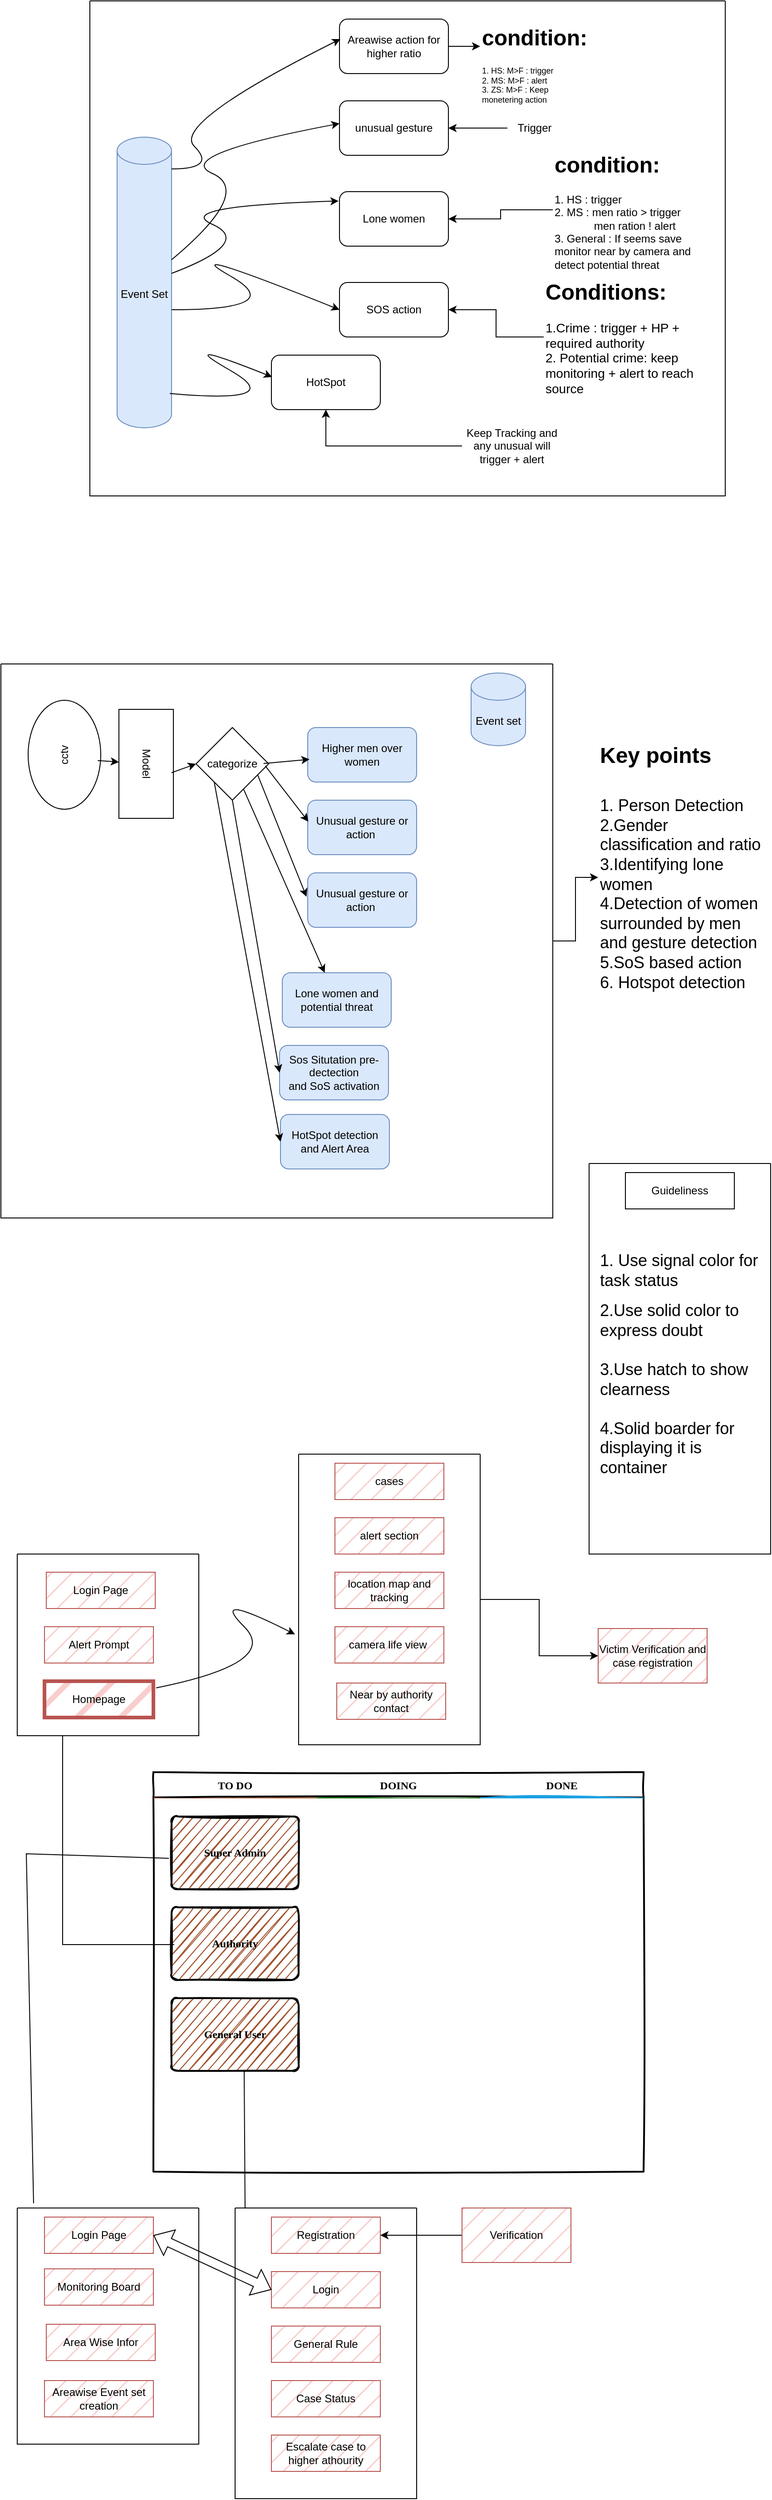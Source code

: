 <mxfile version="24.7.12">
  <diagram id="wFE0QG_FPsp0jaGvCLVb" name="Page-1">
    <mxGraphModel dx="1839" dy="2719" grid="1" gridSize="10" guides="1" tooltips="1" connect="1" arrows="1" fold="1" page="1" pageScale="1" pageWidth="850" pageHeight="1100" math="0" shadow="0">
      <root>
        <mxCell id="0" />
        <mxCell id="1" parent="0" />
        <mxCell id="_5mSTuPxr-ZiKRkBDSY7-1" value="" style="swimlane;fontStyle=2;childLayout=stackLayout;horizontal=1;startSize=28;horizontalStack=1;resizeParent=1;resizeParentMax=0;resizeLast=0;collapsible=0;marginBottom=0;swimlaneFillColor=none;fontFamily=Permanent Marker;fontSize=16;points=[];verticalAlign=top;stackBorder=0;resizable=1;strokeWidth=2;sketch=1;disableMultiStroke=1;" parent="1" vertex="1">
          <mxGeometry x="160" y="80" width="540" height="440" as="geometry" />
        </mxCell>
        <object label="TO DO" status="New" id="_5mSTuPxr-ZiKRkBDSY7-2">
          <mxCell style="swimlane;strokeWidth=2;fontFamily=Permanent Marker;html=0;startSize=1;verticalAlign=bottom;spacingBottom=5;points=[];childLayout=stackLayout;stackBorder=20;stackSpacing=20;resizeLast=0;resizeParent=1;horizontalStack=0;collapsible=0;sketch=1;strokeColor=none;fillStyle=solid;fillColor=#A0522D;" parent="_5mSTuPxr-ZiKRkBDSY7-1" vertex="1">
            <mxGeometry y="28" width="180" height="412" as="geometry" />
          </mxCell>
        </object>
        <object label="Super Admin" placeholders="1" id="_5mSTuPxr-ZiKRkBDSY7-3">
          <mxCell style="whiteSpace=wrap;html=1;strokeWidth=2;fillColor=swimlane;fontStyle=1;spacingTop=0;rounded=1;arcSize=9;points=[];sketch=1;fontFamily=Permanent Marker;hachureGap=8;fillWeight=1;" parent="_5mSTuPxr-ZiKRkBDSY7-2" vertex="1">
            <mxGeometry x="20" y="21" width="140" height="80" as="geometry" />
          </mxCell>
        </object>
        <object label="Authority" placeholders="1" id="_5mSTuPxr-ZiKRkBDSY7-4">
          <mxCell style="whiteSpace=wrap;html=1;strokeWidth=2;fillColor=swimlane;fontStyle=1;spacingTop=0;rounded=1;arcSize=9;points=[];sketch=1;fontFamily=Permanent Marker;hachureGap=8;fillWeight=1;" parent="_5mSTuPxr-ZiKRkBDSY7-2" vertex="1">
            <mxGeometry x="20" y="121" width="140" height="80" as="geometry" />
          </mxCell>
        </object>
        <object label="General User" placeholders="1" id="_5mSTuPxr-ZiKRkBDSY7-5">
          <mxCell style="whiteSpace=wrap;html=1;strokeWidth=2;fillColor=swimlane;fontStyle=1;spacingTop=0;rounded=1;arcSize=9;points=[];sketch=1;fontFamily=Permanent Marker;hachureGap=8;fillWeight=1;" parent="_5mSTuPxr-ZiKRkBDSY7-2" vertex="1">
            <mxGeometry x="20" y="221" width="140" height="80" as="geometry" />
          </mxCell>
        </object>
        <object label="DOING" status="In progress" id="_5mSTuPxr-ZiKRkBDSY7-6">
          <mxCell style="swimlane;strokeWidth=2;fontFamily=Permanent Marker;html=0;startSize=1;verticalAlign=bottom;spacingBottom=5;points=[];childLayout=stackLayout;stackBorder=20;stackSpacing=20;resizeLast=0;resizeParent=1;horizontalStack=0;collapsible=0;sketch=1;strokeColor=none;fillStyle=solid;fillColor=#006600;" parent="_5mSTuPxr-ZiKRkBDSY7-1" vertex="1">
            <mxGeometry x="180" y="28" width="180" height="412" as="geometry" />
          </mxCell>
        </object>
        <object label="DONE" status="Completed" id="_5mSTuPxr-ZiKRkBDSY7-9">
          <mxCell style="swimlane;strokeWidth=2;fontFamily=Permanent Marker;html=0;startSize=1;verticalAlign=bottom;spacingBottom=5;points=[];childLayout=stackLayout;stackBorder=20;stackSpacing=20;resizeLast=0;resizeParent=1;horizontalStack=0;collapsible=0;sketch=1;strokeColor=none;fillStyle=solid;fillColor=#1BA1E2;" parent="_5mSTuPxr-ZiKRkBDSY7-1" vertex="1">
            <mxGeometry x="360" y="28" width="180" height="412" as="geometry" />
          </mxCell>
        </object>
        <mxCell id="t_jM3R8Za8AP0MUguovo-4" value="" style="swimlane;startSize=0;" parent="1" vertex="1">
          <mxGeometry x="10" y="560" width="200" height="260" as="geometry" />
        </mxCell>
        <mxCell id="t_jM3R8Za8AP0MUguovo-10" value="Login Page" style="rounded=0;whiteSpace=wrap;html=1;fillColor=#f8cecc;strokeColor=#b85450;fillStyle=hatch;" parent="t_jM3R8Za8AP0MUguovo-4" vertex="1">
          <mxGeometry x="30" y="10" width="120" height="40" as="geometry" />
        </mxCell>
        <mxCell id="tbohzhNWlsHR5SCuvqCZ-58" value="Areawise Event set creation" style="rounded=0;whiteSpace=wrap;html=1;fillColor=#f8cecc;strokeColor=#b85450;fillStyle=hatch;" vertex="1" parent="t_jM3R8Za8AP0MUguovo-4">
          <mxGeometry x="30" y="190" width="120" height="40" as="geometry" />
        </mxCell>
        <mxCell id="t_jM3R8Za8AP0MUguovo-5" value="" style="swimlane;startSize=0;" parent="1" vertex="1">
          <mxGeometry x="10" y="-160" width="200" height="200" as="geometry" />
        </mxCell>
        <mxCell id="t_jM3R8Za8AP0MUguovo-18" value="Login Page" style="rounded=0;whiteSpace=wrap;html=1;fillColor=#f8cecc;strokeColor=#b85450;fillStyle=hatch;" parent="t_jM3R8Za8AP0MUguovo-5" vertex="1">
          <mxGeometry x="32" y="20" width="120" height="40" as="geometry" />
        </mxCell>
        <mxCell id="t_jM3R8Za8AP0MUguovo-19" value="Alert Prompt" style="rounded=0;whiteSpace=wrap;html=1;fillColor=#f8cecc;strokeColor=#b85450;fillStyle=hatch;" parent="t_jM3R8Za8AP0MUguovo-5" vertex="1">
          <mxGeometry x="30" y="80" width="120" height="40" as="geometry" />
        </mxCell>
        <mxCell id="t_jM3R8Za8AP0MUguovo-20" value="Homepage" style="rounded=0;whiteSpace=wrap;html=1;fillColor=#f8cecc;strokeColor=#b85450;fillStyle=hatch;perimeterSpacing=3;strokeWidth=4;" parent="t_jM3R8Za8AP0MUguovo-5" vertex="1">
          <mxGeometry x="30" y="140" width="120" height="40" as="geometry" />
        </mxCell>
        <mxCell id="t_jM3R8Za8AP0MUguovo-6" value="" style="swimlane;startSize=0;" parent="1" vertex="1">
          <mxGeometry x="250" y="560" width="200" height="320" as="geometry" />
        </mxCell>
        <mxCell id="t_jM3R8Za8AP0MUguovo-13" value="Login" style="rounded=0;whiteSpace=wrap;html=1;fillColor=#f8cecc;strokeColor=#b85450;fillStyle=hatch;" parent="t_jM3R8Za8AP0MUguovo-6" vertex="1">
          <mxGeometry x="40" y="70" width="120" height="40" as="geometry" />
        </mxCell>
        <mxCell id="t_jM3R8Za8AP0MUguovo-14" value="Registration" style="rounded=0;whiteSpace=wrap;html=1;fillColor=#f8cecc;strokeColor=#b85450;fillStyle=hatch;" parent="t_jM3R8Za8AP0MUguovo-6" vertex="1">
          <mxGeometry x="40" y="10" width="120" height="40" as="geometry" />
        </mxCell>
        <mxCell id="t_jM3R8Za8AP0MUguovo-15" value="General Rule" style="rounded=0;whiteSpace=wrap;html=1;fillColor=#f8cecc;strokeColor=#b85450;fillStyle=hatch;" parent="t_jM3R8Za8AP0MUguovo-6" vertex="1">
          <mxGeometry x="40" y="130" width="120" height="40" as="geometry" />
        </mxCell>
        <mxCell id="t_jM3R8Za8AP0MUguovo-16" value="Case Status" style="rounded=0;whiteSpace=wrap;html=1;fillColor=#f8cecc;strokeColor=#b85450;fillStyle=hatch;" parent="t_jM3R8Za8AP0MUguovo-6" vertex="1">
          <mxGeometry x="40" y="190" width="120" height="40" as="geometry" />
        </mxCell>
        <mxCell id="t_jM3R8Za8AP0MUguovo-17" value="Escalate case to higher athourity" style="rounded=0;whiteSpace=wrap;html=1;fillColor=#f8cecc;strokeColor=#b85450;fillStyle=hatch;" parent="t_jM3R8Za8AP0MUguovo-6" vertex="1">
          <mxGeometry x="40" y="250" width="120" height="40" as="geometry" />
        </mxCell>
        <mxCell id="t_jM3R8Za8AP0MUguovo-7" value="" style="endArrow=none;html=1;rounded=0;entryX=-0.021;entryY=0.575;entryDx=0;entryDy=0;entryPerimeter=0;exitX=0.09;exitY=-0.02;exitDx=0;exitDy=0;exitPerimeter=0;" parent="1" source="t_jM3R8Za8AP0MUguovo-4" target="_5mSTuPxr-ZiKRkBDSY7-3" edge="1">
          <mxGeometry width="50" height="50" relative="1" as="geometry">
            <mxPoint x="400" y="470" as="sourcePoint" />
            <mxPoint x="450" y="420" as="targetPoint" />
            <Array as="points">
              <mxPoint x="20" y="170" />
            </Array>
          </mxGeometry>
        </mxCell>
        <mxCell id="t_jM3R8Za8AP0MUguovo-8" value="" style="endArrow=none;html=1;rounded=0;entryX=0.021;entryY=0.513;entryDx=0;entryDy=0;entryPerimeter=0;exitX=0.25;exitY=1;exitDx=0;exitDy=0;" parent="1" source="t_jM3R8Za8AP0MUguovo-5" target="_5mSTuPxr-ZiKRkBDSY7-4" edge="1">
          <mxGeometry width="50" height="50" relative="1" as="geometry">
            <mxPoint x="128" y="566" as="sourcePoint" />
            <mxPoint x="187" y="185" as="targetPoint" />
            <Array as="points">
              <mxPoint x="60" y="270" />
            </Array>
          </mxGeometry>
        </mxCell>
        <mxCell id="t_jM3R8Za8AP0MUguovo-9" value="" style="endArrow=none;html=1;rounded=0;entryX=0.579;entryY=1.013;entryDx=0;entryDy=0;entryPerimeter=0;exitX=0.055;exitY=0;exitDx=0;exitDy=0;exitPerimeter=0;" parent="1" source="t_jM3R8Za8AP0MUguovo-6" target="_5mSTuPxr-ZiKRkBDSY7-5" edge="1">
          <mxGeometry width="50" height="50" relative="1" as="geometry">
            <mxPoint x="382" y="569" as="sourcePoint" />
            <mxPoint x="189" y="271" as="targetPoint" />
            <Array as="points">
              <mxPoint x="260" y="410" />
            </Array>
          </mxGeometry>
        </mxCell>
        <mxCell id="t_jM3R8Za8AP0MUguovo-11" value="Monitoring Board" style="rounded=0;whiteSpace=wrap;html=1;fillColor=#f8cecc;strokeColor=#b85450;fillStyle=hatch;" parent="1" vertex="1">
          <mxGeometry x="40" y="627" width="120" height="40" as="geometry" />
        </mxCell>
        <mxCell id="t_jM3R8Za8AP0MUguovo-12" value="Area Wise Infor" style="rounded=0;whiteSpace=wrap;html=1;fillColor=#f8cecc;strokeColor=#b85450;fillStyle=hatch;" parent="1" vertex="1">
          <mxGeometry x="42" y="688" width="120" height="40" as="geometry" />
        </mxCell>
        <mxCell id="tbohzhNWlsHR5SCuvqCZ-55" style="edgeStyle=orthogonalEdgeStyle;rounded=0;orthogonalLoop=1;jettySize=auto;html=1;" edge="1" parent="1" source="t_jM3R8Za8AP0MUguovo-22" target="tbohzhNWlsHR5SCuvqCZ-54">
          <mxGeometry relative="1" as="geometry" />
        </mxCell>
        <mxCell id="t_jM3R8Za8AP0MUguovo-22" value="" style="swimlane;startSize=0;" parent="1" vertex="1">
          <mxGeometry x="320" y="-270" width="200" height="320" as="geometry" />
        </mxCell>
        <mxCell id="t_jM3R8Za8AP0MUguovo-24" value="cases" style="rounded=0;whiteSpace=wrap;html=1;fillColor=#f8cecc;strokeColor=#b85450;fillStyle=hatch;" parent="t_jM3R8Za8AP0MUguovo-22" vertex="1">
          <mxGeometry x="40" y="10" width="120" height="40" as="geometry" />
        </mxCell>
        <mxCell id="t_jM3R8Za8AP0MUguovo-25" value="alert section" style="rounded=0;whiteSpace=wrap;html=1;fillStyle=hatch;fillColor=#f8cecc;strokeColor=#b85450;" parent="t_jM3R8Za8AP0MUguovo-22" vertex="1">
          <mxGeometry x="40" y="70" width="120" height="40" as="geometry" />
        </mxCell>
        <mxCell id="t_jM3R8Za8AP0MUguovo-26" value="location map and tracking" style="rounded=0;whiteSpace=wrap;html=1;fillStyle=hatch;fillColor=#f8cecc;strokeColor=#b85450;" parent="t_jM3R8Za8AP0MUguovo-22" vertex="1">
          <mxGeometry x="40" y="130" width="120" height="40" as="geometry" />
        </mxCell>
        <mxCell id="t_jM3R8Za8AP0MUguovo-27" value="camera life view&amp;nbsp;" style="rounded=0;whiteSpace=wrap;html=1;fillStyle=hatch;fillColor=#f8cecc;strokeColor=#b85450;" parent="t_jM3R8Za8AP0MUguovo-22" vertex="1">
          <mxGeometry x="40" y="190" width="120" height="40" as="geometry" />
        </mxCell>
        <mxCell id="t_jM3R8Za8AP0MUguovo-23" value="" style="curved=1;endArrow=classic;html=1;rounded=0;entryX=-0.02;entryY=0.62;entryDx=0;entryDy=0;entryPerimeter=0;" parent="1" source="t_jM3R8Za8AP0MUguovo-20" target="t_jM3R8Za8AP0MUguovo-22" edge="1">
          <mxGeometry width="50" height="50" relative="1" as="geometry">
            <mxPoint x="240" y="-10" as="sourcePoint" />
            <mxPoint x="290" y="-60" as="targetPoint" />
            <Array as="points">
              <mxPoint x="300" y="-40" />
              <mxPoint x="220" y="-120" />
            </Array>
          </mxGeometry>
        </mxCell>
        <mxCell id="t_jM3R8Za8AP0MUguovo-28" value="" style="shape=flexArrow;endArrow=classic;startArrow=classic;html=1;rounded=0;entryX=0;entryY=0.5;entryDx=0;entryDy=0;exitX=1;exitY=0.5;exitDx=0;exitDy=0;" parent="1" source="t_jM3R8Za8AP0MUguovo-10" target="t_jM3R8Za8AP0MUguovo-13" edge="1">
          <mxGeometry width="100" height="100" relative="1" as="geometry">
            <mxPoint x="160" y="600" as="sourcePoint" />
            <mxPoint x="260" y="500" as="targetPoint" />
          </mxGeometry>
        </mxCell>
        <mxCell id="t_jM3R8Za8AP0MUguovo-30" value="Near by authority contact" style="rounded=0;whiteSpace=wrap;html=1;fillStyle=hatch;fillColor=#f8cecc;strokeColor=#b85450;" parent="1" vertex="1">
          <mxGeometry x="362" y="-18" width="120" height="40" as="geometry" />
        </mxCell>
        <mxCell id="iw9ZNSlXw42vm3VlqmmY-1" value="" style="swimlane;startSize=0;" parent="1" vertex="1">
          <mxGeometry x="640" y="-590" width="200" height="430" as="geometry" />
        </mxCell>
        <mxCell id="iw9ZNSlXw42vm3VlqmmY-2" value="Guideliness" style="whiteSpace=wrap;html=1;" parent="iw9ZNSlXw42vm3VlqmmY-1" vertex="1">
          <mxGeometry x="40" y="10" width="120" height="40" as="geometry" />
        </mxCell>
        <mxCell id="iw9ZNSlXw42vm3VlqmmY-3" value="&lt;h1 style=&quot;margin-top: 0px; font-size: 18px;&quot;&gt;&lt;font style=&quot;font-size: 18px; font-weight: normal;&quot;&gt;1. Use signal color for task status&lt;/font&gt;&lt;/h1&gt;&lt;div style=&quot;font-size: 18px;&quot;&gt;&lt;font style=&quot;font-size: 18px;&quot;&gt;2.Use solid color to express doubt&lt;/font&gt;&lt;/div&gt;&lt;div style=&quot;font-size: 18px;&quot;&gt;&lt;font style=&quot;font-size: 18px;&quot;&gt;&lt;br&gt;&lt;/font&gt;&lt;/div&gt;&lt;div style=&quot;font-size: 18px;&quot;&gt;&lt;font style=&quot;font-size: 18px;&quot;&gt;3.Use hatch to show&lt;/font&gt;&lt;/div&gt;&lt;div style=&quot;font-size: 18px;&quot;&gt;clearness&lt;/div&gt;&lt;div style=&quot;font-size: 18px;&quot;&gt;&lt;br&gt;&lt;/div&gt;&lt;div style=&quot;font-size: 18px;&quot;&gt;4.Solid boarder for displaying it is container&lt;/div&gt;" style="text;html=1;whiteSpace=wrap;overflow=hidden;rounded=0;" parent="iw9ZNSlXw42vm3VlqmmY-1" vertex="1">
          <mxGeometry x="10" y="90" width="180" height="320" as="geometry" />
        </mxCell>
        <mxCell id="tbohzhNWlsHR5SCuvqCZ-23" value="" style="edgeStyle=orthogonalEdgeStyle;rounded=0;orthogonalLoop=1;jettySize=auto;html=1;" edge="1" parent="1" source="tbohzhNWlsHR5SCuvqCZ-1" target="tbohzhNWlsHR5SCuvqCZ-14">
          <mxGeometry relative="1" as="geometry" />
        </mxCell>
        <mxCell id="tbohzhNWlsHR5SCuvqCZ-1" value="" style="swimlane;startSize=0;" vertex="1" parent="1">
          <mxGeometry x="-8" y="-1140" width="608" height="610" as="geometry" />
        </mxCell>
        <mxCell id="tbohzhNWlsHR5SCuvqCZ-2" value="cctv" style="ellipse;whiteSpace=wrap;html=1;rotation=-90;" vertex="1" parent="tbohzhNWlsHR5SCuvqCZ-1">
          <mxGeometry x="10" y="60" width="120" height="80" as="geometry" />
        </mxCell>
        <mxCell id="tbohzhNWlsHR5SCuvqCZ-4" value="Model" style="rounded=0;whiteSpace=wrap;html=1;rotation=90;" vertex="1" parent="tbohzhNWlsHR5SCuvqCZ-1">
          <mxGeometry x="100" y="80" width="120" height="60" as="geometry" />
        </mxCell>
        <mxCell id="tbohzhNWlsHR5SCuvqCZ-5" value="" style="endArrow=classic;html=1;rounded=0;exitX=0.447;exitY=0.958;exitDx=0;exitDy=0;exitPerimeter=0;" edge="1" parent="tbohzhNWlsHR5SCuvqCZ-1" source="tbohzhNWlsHR5SCuvqCZ-2" target="tbohzhNWlsHR5SCuvqCZ-4">
          <mxGeometry width="50" height="50" relative="1" as="geometry">
            <mxPoint x="107" y="106" as="sourcePoint" />
            <mxPoint x="280" y="180" as="targetPoint" />
          </mxGeometry>
        </mxCell>
        <mxCell id="tbohzhNWlsHR5SCuvqCZ-6" value="categorize" style="rhombus;whiteSpace=wrap;html=1;" vertex="1" parent="tbohzhNWlsHR5SCuvqCZ-1">
          <mxGeometry x="215" y="70" width="80" height="80" as="geometry" />
        </mxCell>
        <mxCell id="tbohzhNWlsHR5SCuvqCZ-7" value="" style="endArrow=classic;html=1;rounded=0;entryX=0;entryY=0.5;entryDx=0;entryDy=0;exitX=0.581;exitY=0.033;exitDx=0;exitDy=0;exitPerimeter=0;" edge="1" parent="tbohzhNWlsHR5SCuvqCZ-1" source="tbohzhNWlsHR5SCuvqCZ-4" target="tbohzhNWlsHR5SCuvqCZ-6">
          <mxGeometry width="50" height="50" relative="1" as="geometry">
            <mxPoint x="230" y="230" as="sourcePoint" />
            <mxPoint x="280" y="180" as="targetPoint" />
          </mxGeometry>
        </mxCell>
        <mxCell id="tbohzhNWlsHR5SCuvqCZ-8" value="Higher men over women" style="rounded=1;whiteSpace=wrap;html=1;fillColor=#dae8fc;strokeColor=#6c8ebf;" vertex="1" parent="tbohzhNWlsHR5SCuvqCZ-1">
          <mxGeometry x="338" y="70" width="120" height="60" as="geometry" />
        </mxCell>
        <mxCell id="tbohzhNWlsHR5SCuvqCZ-9" value="Lone women and potential threat" style="rounded=1;whiteSpace=wrap;html=1;fillColor=#dae8fc;strokeColor=#6c8ebf;" vertex="1" parent="tbohzhNWlsHR5SCuvqCZ-1">
          <mxGeometry x="310" y="340" width="120" height="60" as="geometry" />
        </mxCell>
        <mxCell id="tbohzhNWlsHR5SCuvqCZ-10" value="Unusual gesture or action&amp;nbsp;" style="rounded=1;whiteSpace=wrap;html=1;fillColor=#dae8fc;strokeColor=#6c8ebf;" vertex="1" parent="tbohzhNWlsHR5SCuvqCZ-1">
          <mxGeometry x="338" y="230" width="120" height="60" as="geometry" />
        </mxCell>
        <mxCell id="tbohzhNWlsHR5SCuvqCZ-11" value="" style="endArrow=classic;html=1;rounded=0;entryX=0.017;entryY=0.583;entryDx=0;entryDy=0;entryPerimeter=0;exitX=0.929;exitY=0.496;exitDx=0;exitDy=0;exitPerimeter=0;" edge="1" parent="tbohzhNWlsHR5SCuvqCZ-1" source="tbohzhNWlsHR5SCuvqCZ-6" target="tbohzhNWlsHR5SCuvqCZ-8">
          <mxGeometry width="50" height="50" relative="1" as="geometry">
            <mxPoint x="230" y="230" as="sourcePoint" />
            <mxPoint x="280" y="180" as="targetPoint" />
          </mxGeometry>
        </mxCell>
        <mxCell id="tbohzhNWlsHR5SCuvqCZ-12" value="" style="endArrow=classic;html=1;rounded=0;" edge="1" parent="tbohzhNWlsHR5SCuvqCZ-1" source="tbohzhNWlsHR5SCuvqCZ-6" target="tbohzhNWlsHR5SCuvqCZ-9">
          <mxGeometry width="50" height="50" relative="1" as="geometry">
            <mxPoint x="299" y="120" as="sourcePoint" />
            <mxPoint x="322" y="65" as="targetPoint" />
          </mxGeometry>
        </mxCell>
        <mxCell id="tbohzhNWlsHR5SCuvqCZ-13" value="" style="endArrow=classic;html=1;rounded=0;entryX=-0.011;entryY=0.439;entryDx=0;entryDy=0;entryPerimeter=0;exitX=0.846;exitY=0.646;exitDx=0;exitDy=0;exitPerimeter=0;" edge="1" parent="tbohzhNWlsHR5SCuvqCZ-1" source="tbohzhNWlsHR5SCuvqCZ-6" target="tbohzhNWlsHR5SCuvqCZ-10">
          <mxGeometry width="50" height="50" relative="1" as="geometry">
            <mxPoint x="297" y="128" as="sourcePoint" />
            <mxPoint x="320" y="134" as="targetPoint" />
          </mxGeometry>
        </mxCell>
        <mxCell id="tbohzhNWlsHR5SCuvqCZ-16" value="Unusual gesture or action&amp;nbsp;" style="rounded=1;whiteSpace=wrap;html=1;fillColor=#dae8fc;strokeColor=#6c8ebf;" vertex="1" parent="tbohzhNWlsHR5SCuvqCZ-1">
          <mxGeometry x="338" y="150" width="120" height="60" as="geometry" />
        </mxCell>
        <mxCell id="tbohzhNWlsHR5SCuvqCZ-17" value="" style="endArrow=classic;html=1;rounded=0;exitX=0.954;exitY=0.529;exitDx=0;exitDy=0;exitPerimeter=0;entryX=0.006;entryY=0.394;entryDx=0;entryDy=0;entryPerimeter=0;" edge="1" parent="tbohzhNWlsHR5SCuvqCZ-1" source="tbohzhNWlsHR5SCuvqCZ-6" target="tbohzhNWlsHR5SCuvqCZ-16">
          <mxGeometry width="50" height="50" relative="1" as="geometry">
            <mxPoint x="278" y="208" as="sourcePoint" />
            <mxPoint x="304" y="302" as="targetPoint" />
          </mxGeometry>
        </mxCell>
        <mxCell id="tbohzhNWlsHR5SCuvqCZ-25" value="Event set" style="shape=cylinder3;whiteSpace=wrap;html=1;boundedLbl=1;backgroundOutline=1;size=15;fillColor=#dae8fc;strokeColor=#6c8ebf;" vertex="1" parent="tbohzhNWlsHR5SCuvqCZ-1">
          <mxGeometry x="518" y="10" width="60" height="80" as="geometry" />
        </mxCell>
        <mxCell id="tbohzhNWlsHR5SCuvqCZ-14" value="&lt;h1 style=&quot;margin-top: 0px;&quot;&gt;Key points&lt;/h1&gt;&lt;div&gt;&lt;br&gt;&lt;/div&gt;&lt;div style=&quot;font-size: 18px;&quot;&gt;1. Person Detection&lt;/div&gt;&lt;div style=&quot;font-size: 18px;&quot;&gt;2.Gender classification and ratio&lt;/div&gt;&lt;div style=&quot;font-size: 18px;&quot;&gt;3.Identifying lone women&lt;/div&gt;&lt;div style=&quot;font-size: 18px;&quot;&gt;4.Detection of women surrounded by men and gesture detection&lt;/div&gt;&lt;div style=&quot;font-size: 18px;&quot;&gt;5.SoS based action&lt;/div&gt;&lt;div style=&quot;font-size: 18px;&quot;&gt;6. Hotspot detection&lt;/div&gt;&lt;div style=&quot;font-size: 18px;&quot;&gt;&lt;br&gt;&lt;/div&gt;" style="text;html=1;whiteSpace=wrap;overflow=hidden;rounded=0;" vertex="1" parent="1">
          <mxGeometry x="650" y="-1060" width="180" height="310" as="geometry" />
        </mxCell>
        <mxCell id="tbohzhNWlsHR5SCuvqCZ-18" value="Sos Situtation pre-dectection&lt;div&gt;and SoS activation&lt;/div&gt;" style="rounded=1;whiteSpace=wrap;html=1;fillColor=#dae8fc;strokeColor=#6c8ebf;" vertex="1" parent="1">
          <mxGeometry x="299" y="-720" width="120" height="60" as="geometry" />
        </mxCell>
        <mxCell id="tbohzhNWlsHR5SCuvqCZ-19" value="HotSpot detection and Alert Area" style="rounded=1;whiteSpace=wrap;html=1;fillColor=#dae8fc;strokeColor=#6c8ebf;" vertex="1" parent="1">
          <mxGeometry x="300" y="-644" width="120" height="60" as="geometry" />
        </mxCell>
        <mxCell id="tbohzhNWlsHR5SCuvqCZ-20" value="" style="endArrow=classic;html=1;rounded=0;exitX=0;exitY=1;exitDx=0;exitDy=0;entryX=0;entryY=0.5;entryDx=0;entryDy=0;" edge="1" parent="1" source="tbohzhNWlsHR5SCuvqCZ-6" target="tbohzhNWlsHR5SCuvqCZ-19">
          <mxGeometry width="50" height="50" relative="1" as="geometry">
            <mxPoint x="254" y="-791" as="sourcePoint" />
            <mxPoint x="274" y="-601" as="targetPoint" />
          </mxGeometry>
        </mxCell>
        <mxCell id="tbohzhNWlsHR5SCuvqCZ-21" value="" style="endArrow=classic;html=1;rounded=0;entryX=0;entryY=0.5;entryDx=0;entryDy=0;" edge="1" parent="1" target="tbohzhNWlsHR5SCuvqCZ-18">
          <mxGeometry width="50" height="50" relative="1" as="geometry">
            <mxPoint x="247" y="-990" as="sourcePoint" />
            <mxPoint x="294" y="-673" as="targetPoint" />
          </mxGeometry>
        </mxCell>
        <mxCell id="tbohzhNWlsHR5SCuvqCZ-29" value="" style="swimlane;startSize=0;" vertex="1" parent="1">
          <mxGeometry x="90" y="-1870" width="700" height="545" as="geometry" />
        </mxCell>
        <mxCell id="tbohzhNWlsHR5SCuvqCZ-30" value="Event Set" style="shape=cylinder3;whiteSpace=wrap;html=1;boundedLbl=1;backgroundOutline=1;size=15;fillColor=#dae8fc;strokeColor=#6c8ebf;" vertex="1" parent="tbohzhNWlsHR5SCuvqCZ-29">
          <mxGeometry x="30" y="150" width="60" height="320" as="geometry" />
        </mxCell>
        <mxCell id="tbohzhNWlsHR5SCuvqCZ-37" value="" style="edgeStyle=orthogonalEdgeStyle;rounded=0;orthogonalLoop=1;jettySize=auto;html=1;" edge="1" parent="tbohzhNWlsHR5SCuvqCZ-29" source="tbohzhNWlsHR5SCuvqCZ-31" target="tbohzhNWlsHR5SCuvqCZ-36">
          <mxGeometry relative="1" as="geometry">
            <Array as="points">
              <mxPoint x="430" y="60" />
              <mxPoint x="430" y="60" />
            </Array>
          </mxGeometry>
        </mxCell>
        <mxCell id="tbohzhNWlsHR5SCuvqCZ-31" value="Areawise action for higher ratio" style="rounded=1;whiteSpace=wrap;html=1;" vertex="1" parent="tbohzhNWlsHR5SCuvqCZ-29">
          <mxGeometry x="275" y="20" width="120" height="60" as="geometry" />
        </mxCell>
        <mxCell id="tbohzhNWlsHR5SCuvqCZ-32" value="unusual gesture" style="rounded=1;whiteSpace=wrap;html=1;" vertex="1" parent="tbohzhNWlsHR5SCuvqCZ-29">
          <mxGeometry x="275" y="110" width="120" height="60" as="geometry" />
        </mxCell>
        <mxCell id="tbohzhNWlsHR5SCuvqCZ-33" value="Lone women" style="rounded=1;whiteSpace=wrap;html=1;" vertex="1" parent="tbohzhNWlsHR5SCuvqCZ-29">
          <mxGeometry x="275" y="210" width="120" height="60" as="geometry" />
        </mxCell>
        <mxCell id="tbohzhNWlsHR5SCuvqCZ-34" value="SOS action" style="rounded=1;whiteSpace=wrap;html=1;" vertex="1" parent="tbohzhNWlsHR5SCuvqCZ-29">
          <mxGeometry x="275" y="310" width="120" height="60" as="geometry" />
        </mxCell>
        <mxCell id="tbohzhNWlsHR5SCuvqCZ-36" value="&lt;h1 style=&quot;margin-top: 0px;&quot;&gt;condition:&lt;/h1&gt;&lt;div style=&quot;font-size: 9px;&quot;&gt;1. HS: M&amp;gt;F : trigger&lt;/div&gt;&lt;div style=&quot;font-size: 9px;&quot;&gt;2. MS: M&amp;gt;F : alert&lt;/div&gt;&lt;div style=&quot;font-size: 9px;&quot;&gt;3. ZS: M&amp;gt;F : Keep monetering action&lt;/div&gt;" style="text;html=1;whiteSpace=wrap;overflow=hidden;rounded=0;" vertex="1" parent="tbohzhNWlsHR5SCuvqCZ-29">
          <mxGeometry x="430" y="20" width="120" height="100" as="geometry" />
        </mxCell>
        <mxCell id="tbohzhNWlsHR5SCuvqCZ-40" value="" style="edgeStyle=orthogonalEdgeStyle;rounded=0;orthogonalLoop=1;jettySize=auto;html=1;" edge="1" parent="tbohzhNWlsHR5SCuvqCZ-29" source="tbohzhNWlsHR5SCuvqCZ-39" target="tbohzhNWlsHR5SCuvqCZ-32">
          <mxGeometry relative="1" as="geometry" />
        </mxCell>
        <mxCell id="tbohzhNWlsHR5SCuvqCZ-39" value="Trigger" style="text;html=1;align=center;verticalAlign=middle;whiteSpace=wrap;rounded=0;" vertex="1" parent="tbohzhNWlsHR5SCuvqCZ-29">
          <mxGeometry x="460" y="125" width="60" height="30" as="geometry" />
        </mxCell>
        <mxCell id="tbohzhNWlsHR5SCuvqCZ-42" value="" style="edgeStyle=orthogonalEdgeStyle;rounded=0;orthogonalLoop=1;jettySize=auto;html=1;" edge="1" parent="tbohzhNWlsHR5SCuvqCZ-29" source="tbohzhNWlsHR5SCuvqCZ-41" target="tbohzhNWlsHR5SCuvqCZ-33">
          <mxGeometry relative="1" as="geometry" />
        </mxCell>
        <mxCell id="tbohzhNWlsHR5SCuvqCZ-41" value="&lt;h1 style=&quot;margin-top: 0px;&quot;&gt;condition:&lt;/h1&gt;&lt;div&gt;1. HS : trigger&lt;/div&gt;&lt;div&gt;2. MS : men ratio &amp;gt; trigger&lt;/div&gt;&lt;div&gt;&lt;span style=&quot;white-space: pre;&quot;&gt;&#x9;&amp;nbsp;&lt;/span&gt;&amp;nbsp; &amp;nbsp; men ration ! alert&lt;br&gt;&lt;/div&gt;&lt;div&gt;3. General : If seems save monitor near by camera and detect potential threat&lt;/div&gt;&lt;div&gt;&lt;br&gt;&lt;/div&gt;" style="text;html=1;whiteSpace=wrap;overflow=hidden;rounded=0;" vertex="1" parent="tbohzhNWlsHR5SCuvqCZ-29">
          <mxGeometry x="510" y="160" width="180" height="140" as="geometry" />
        </mxCell>
        <mxCell id="tbohzhNWlsHR5SCuvqCZ-45" value="" style="edgeStyle=orthogonalEdgeStyle;rounded=0;orthogonalLoop=1;jettySize=auto;html=1;" edge="1" parent="tbohzhNWlsHR5SCuvqCZ-29" source="tbohzhNWlsHR5SCuvqCZ-44" target="tbohzhNWlsHR5SCuvqCZ-34">
          <mxGeometry relative="1" as="geometry" />
        </mxCell>
        <mxCell id="tbohzhNWlsHR5SCuvqCZ-44" value="&lt;h1 style=&quot;margin-top: 0px;&quot;&gt;Conditions:&lt;/h1&gt;&lt;div style=&quot;font-size: 14px;&quot;&gt;1.Crime : trigger + HP + required authority&lt;/div&gt;&lt;div style=&quot;font-size: 14px;&quot;&gt;2. Potential crime: keep monitoring + alert to reach source&lt;/div&gt;&lt;div style=&quot;font-size: 14px;&quot;&gt;&lt;br&gt;&lt;/div&gt;" style="text;html=1;whiteSpace=wrap;overflow=hidden;rounded=0;" vertex="1" parent="tbohzhNWlsHR5SCuvqCZ-29">
          <mxGeometry x="500" y="300" width="180" height="140" as="geometry" />
        </mxCell>
        <mxCell id="tbohzhNWlsHR5SCuvqCZ-46" value="" style="curved=1;endArrow=classic;html=1;rounded=0;entryX=0.008;entryY=0.367;entryDx=0;entryDy=0;entryPerimeter=0;" edge="1" parent="tbohzhNWlsHR5SCuvqCZ-29" target="tbohzhNWlsHR5SCuvqCZ-31">
          <mxGeometry width="50" height="50" relative="1" as="geometry">
            <mxPoint x="90" y="185" as="sourcePoint" />
            <mxPoint x="140" y="135" as="targetPoint" />
            <Array as="points">
              <mxPoint x="140" y="185" />
              <mxPoint x="90" y="135" />
            </Array>
          </mxGeometry>
        </mxCell>
        <mxCell id="tbohzhNWlsHR5SCuvqCZ-47" value="" style="curved=1;endArrow=classic;html=1;rounded=0;entryX=0;entryY=0.25;entryDx=0;entryDy=0;" edge="1" parent="tbohzhNWlsHR5SCuvqCZ-29" source="tbohzhNWlsHR5SCuvqCZ-30">
          <mxGeometry width="50" height="50" relative="1" as="geometry">
            <mxPoint x="90" y="220" as="sourcePoint" />
            <mxPoint x="275" y="135" as="targetPoint" />
            <Array as="points">
              <mxPoint x="180" y="210" />
              <mxPoint x="90" y="170" />
            </Array>
          </mxGeometry>
        </mxCell>
        <mxCell id="tbohzhNWlsHR5SCuvqCZ-48" value="" style="curved=1;endArrow=classic;html=1;rounded=0;entryX=-0.008;entryY=0.172;entryDx=0;entryDy=0;entryPerimeter=0;" edge="1" parent="tbohzhNWlsHR5SCuvqCZ-29" target="tbohzhNWlsHR5SCuvqCZ-33">
          <mxGeometry width="50" height="50" relative="1" as="geometry">
            <mxPoint x="90" y="300" as="sourcePoint" />
            <mxPoint x="275" y="191" as="targetPoint" />
            <Array as="points">
              <mxPoint x="180" y="266" />
              <mxPoint x="90" y="226" />
            </Array>
          </mxGeometry>
        </mxCell>
        <mxCell id="tbohzhNWlsHR5SCuvqCZ-49" value="" style="curved=1;endArrow=classic;html=1;rounded=0;entryX=0;entryY=0.5;entryDx=0;entryDy=0;" edge="1" parent="tbohzhNWlsHR5SCuvqCZ-29" target="tbohzhNWlsHR5SCuvqCZ-34">
          <mxGeometry width="50" height="50" relative="1" as="geometry">
            <mxPoint x="90" y="340" as="sourcePoint" />
            <mxPoint x="274" y="260" as="targetPoint" />
            <Array as="points">
              <mxPoint x="220" y="340" />
              <mxPoint x="90" y="266" />
            </Array>
          </mxGeometry>
        </mxCell>
        <mxCell id="tbohzhNWlsHR5SCuvqCZ-43" value="HotSpot" style="rounded=1;whiteSpace=wrap;html=1;" vertex="1" parent="tbohzhNWlsHR5SCuvqCZ-29">
          <mxGeometry x="200" y="390" width="120" height="60" as="geometry" />
        </mxCell>
        <mxCell id="tbohzhNWlsHR5SCuvqCZ-50" value="" style="curved=1;endArrow=classic;html=1;rounded=0;entryX=0.006;entryY=0.4;entryDx=0;entryDy=0;exitX=0.967;exitY=0.882;exitDx=0;exitDy=0;exitPerimeter=0;entryPerimeter=0;" edge="1" parent="tbohzhNWlsHR5SCuvqCZ-29" source="tbohzhNWlsHR5SCuvqCZ-30" target="tbohzhNWlsHR5SCuvqCZ-43">
          <mxGeometry width="50" height="50" relative="1" as="geometry">
            <mxPoint x="90" y="444" as="sourcePoint" />
            <mxPoint x="275" y="444" as="targetPoint" />
            <Array as="points">
              <mxPoint x="220" y="444" />
              <mxPoint x="90" y="370" />
            </Array>
          </mxGeometry>
        </mxCell>
        <mxCell id="tbohzhNWlsHR5SCuvqCZ-53" value="" style="edgeStyle=orthogonalEdgeStyle;rounded=0;orthogonalLoop=1;jettySize=auto;html=1;" edge="1" parent="tbohzhNWlsHR5SCuvqCZ-29" source="tbohzhNWlsHR5SCuvqCZ-52" target="tbohzhNWlsHR5SCuvqCZ-43">
          <mxGeometry relative="1" as="geometry" />
        </mxCell>
        <mxCell id="tbohzhNWlsHR5SCuvqCZ-52" value="Keep Tracking and any unusual will trigger + alert" style="text;html=1;align=center;verticalAlign=middle;whiteSpace=wrap;rounded=0;" vertex="1" parent="tbohzhNWlsHR5SCuvqCZ-29">
          <mxGeometry x="410" y="460" width="110" height="60" as="geometry" />
        </mxCell>
        <mxCell id="tbohzhNWlsHR5SCuvqCZ-54" value="Victim Verification and case registration" style="rounded=0;whiteSpace=wrap;html=1;fillStyle=hatch;fillColor=#f8cecc;strokeColor=#b85450;" vertex="1" parent="1">
          <mxGeometry x="650" y="-78" width="120" height="60" as="geometry" />
        </mxCell>
        <mxCell id="tbohzhNWlsHR5SCuvqCZ-57" style="edgeStyle=orthogonalEdgeStyle;rounded=0;orthogonalLoop=1;jettySize=auto;html=1;entryX=1;entryY=0.5;entryDx=0;entryDy=0;" edge="1" parent="1" source="tbohzhNWlsHR5SCuvqCZ-56" target="t_jM3R8Za8AP0MUguovo-14">
          <mxGeometry relative="1" as="geometry" />
        </mxCell>
        <mxCell id="tbohzhNWlsHR5SCuvqCZ-56" value="Verification" style="rounded=0;whiteSpace=wrap;html=1;fillColor=#f8cecc;strokeColor=#b85450;fillStyle=hatch;" vertex="1" parent="1">
          <mxGeometry x="500" y="560" width="120" height="60" as="geometry" />
        </mxCell>
      </root>
    </mxGraphModel>
  </diagram>
</mxfile>
